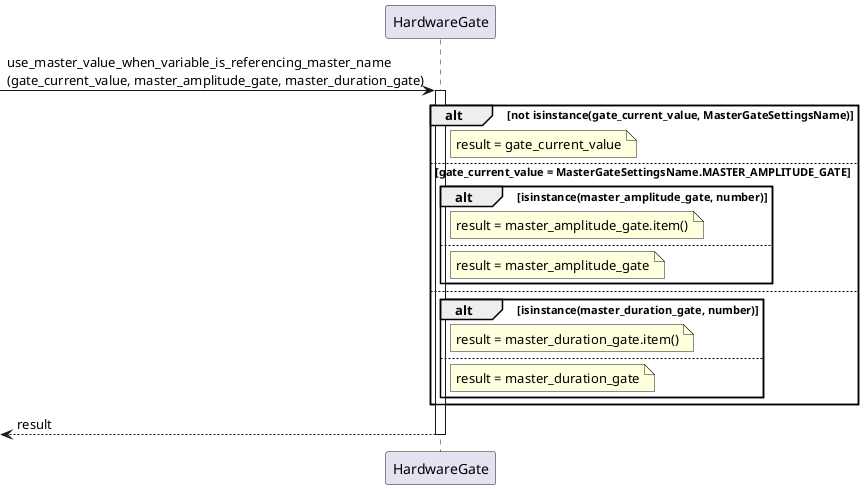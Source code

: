 @startuml

participant HardwareGate as hw

[-> hw ++: use_master_value_when_variable_is_referencing_master_name\n(gate_current_value, master_amplitude_gate, master_duration_gate)
alt not isinstance(gate_current_value, MasterGateSettingsName)
    note right of hw: result = gate_current_value
else gate_current_value = MasterGateSettingsName.MASTER_AMPLITUDE_GATE
    alt isinstance(master_amplitude_gate, number)
        note right of hw: result = master_amplitude_gate.item()
    else
        note right of hw: result = master_amplitude_gate
    end
else
    alt isinstance(master_duration_gate, number)
        note right of hw: result = master_duration_gate.item()
    else
        note right of hw: result = master_duration_gate
    end
end
return result

@enduml
